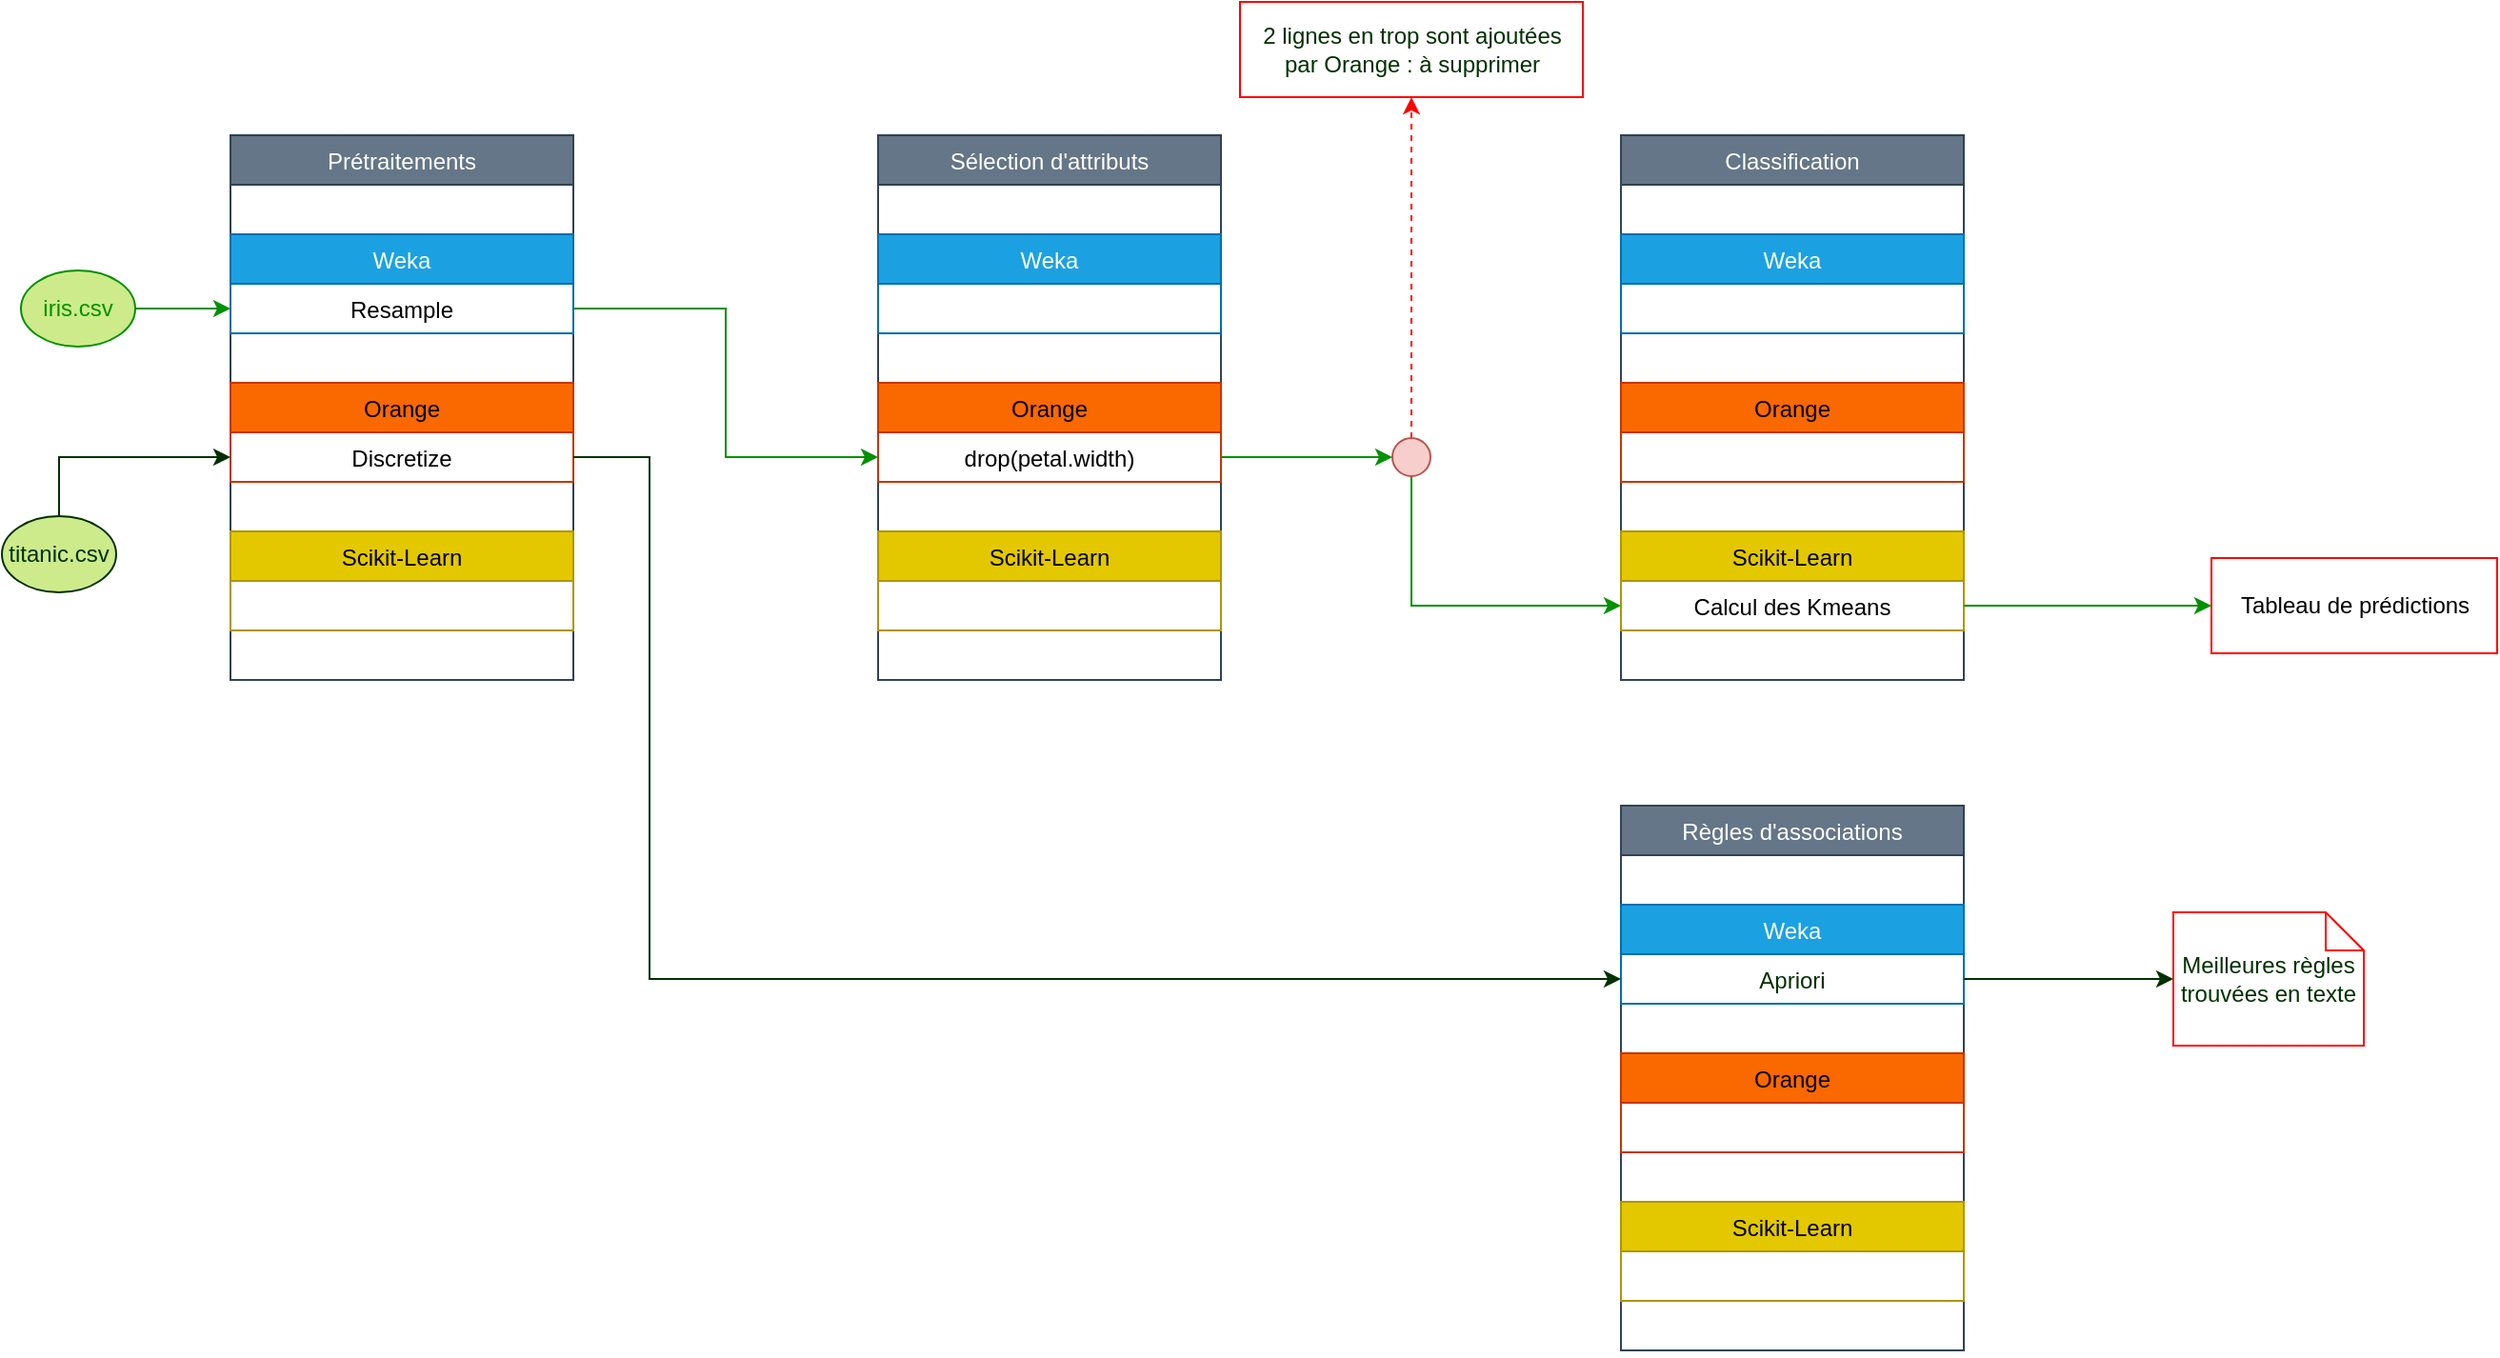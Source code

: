 <mxfile version="17.4.2" type="github">
  <diagram id="TEH-tee45DtzhIemd7Sm" name="schéma chaines de traitements">
    <mxGraphModel dx="1203" dy="815" grid="1" gridSize="10" guides="1" tooltips="1" connect="1" arrows="1" fold="1" page="1" pageScale="1" pageWidth="827" pageHeight="1169" math="0" shadow="0">
      <root>
        <mxCell id="0" />
        <mxCell id="1" parent="0" />
        <mxCell id="fqnQrnvz9RXQJ69IqJUL-1" style="edgeStyle=orthogonalEdgeStyle;rounded=0;orthogonalLoop=1;jettySize=auto;html=1;entryX=0;entryY=0.5;entryDx=0;entryDy=0;strokeColor=#009100;" edge="1" parent="1" source="fqnQrnvz9RXQJ69IqJUL-2" target="fqnQrnvz9RXQJ69IqJUL-6">
          <mxGeometry relative="1" as="geometry" />
        </mxCell>
        <mxCell id="fqnQrnvz9RXQJ69IqJUL-2" value="iris.csv" style="ellipse;whiteSpace=wrap;html=1;strokeColor=#009100;fillColor=#cdeb8b;fontColor=#009100;" vertex="1" parent="1">
          <mxGeometry x="20" y="161" width="60" height="40" as="geometry" />
        </mxCell>
        <mxCell id="fqnQrnvz9RXQJ69IqJUL-3" value="Prétraitements" style="swimlane;fontStyle=0;childLayout=stackLayout;horizontal=1;startSize=26;fillColor=#647687;horizontalStack=0;resizeParent=1;resizeParentMax=0;resizeLast=0;collapsible=1;marginBottom=0;strokeColor=#314354;fontColor=#ffffff;" vertex="1" parent="1">
          <mxGeometry x="130" y="90" width="180" height="286" as="geometry" />
        </mxCell>
        <mxCell id="fqnQrnvz9RXQJ69IqJUL-4" value=" " style="text;strokeColor=none;fillColor=none;align=left;verticalAlign=top;spacingLeft=4;spacingRight=4;overflow=hidden;rotatable=0;points=[[0,0.5],[1,0.5]];portConstraint=eastwest;" vertex="1" parent="fqnQrnvz9RXQJ69IqJUL-3">
          <mxGeometry y="26" width="180" height="26" as="geometry" />
        </mxCell>
        <mxCell id="fqnQrnvz9RXQJ69IqJUL-5" value="Weka" style="swimlane;fontStyle=0;childLayout=stackLayout;horizontal=1;startSize=26;fillColor=#1ba1e2;horizontalStack=0;resizeParent=1;resizeParentMax=0;resizeLast=0;collapsible=1;marginBottom=0;strokeColor=#006EAF;fontColor=#ffffff;" vertex="1" parent="fqnQrnvz9RXQJ69IqJUL-3">
          <mxGeometry y="52" width="180" height="52" as="geometry" />
        </mxCell>
        <mxCell id="fqnQrnvz9RXQJ69IqJUL-6" value="Resample" style="text;strokeColor=none;fillColor=none;align=center;verticalAlign=top;spacingLeft=4;spacingRight=4;overflow=hidden;rotatable=0;points=[[0,0.5],[1,0.5]];portConstraint=eastwest;" vertex="1" parent="fqnQrnvz9RXQJ69IqJUL-5">
          <mxGeometry y="26" width="180" height="26" as="geometry" />
        </mxCell>
        <mxCell id="fqnQrnvz9RXQJ69IqJUL-7" value=" " style="text;strokeColor=none;fillColor=none;align=left;verticalAlign=top;spacingLeft=4;spacingRight=4;overflow=hidden;rotatable=0;points=[[0,0.5],[1,0.5]];portConstraint=eastwest;" vertex="1" parent="fqnQrnvz9RXQJ69IqJUL-3">
          <mxGeometry y="104" width="180" height="26" as="geometry" />
        </mxCell>
        <mxCell id="fqnQrnvz9RXQJ69IqJUL-8" value="Orange" style="swimlane;fontStyle=0;childLayout=stackLayout;horizontal=1;startSize=26;fillColor=#fa6800;horizontalStack=0;resizeParent=1;resizeParentMax=0;resizeLast=0;collapsible=1;marginBottom=0;strokeColor=#C73500;fontColor=#000000;" vertex="1" parent="fqnQrnvz9RXQJ69IqJUL-3">
          <mxGeometry y="130" width="180" height="52" as="geometry" />
        </mxCell>
        <mxCell id="fqnQrnvz9RXQJ69IqJUL-9" value="Discretize" style="text;strokeColor=none;fillColor=none;align=center;verticalAlign=top;spacingLeft=4;spacingRight=4;overflow=hidden;rotatable=0;points=[[0,0.5],[1,0.5]];portConstraint=eastwest;" vertex="1" parent="fqnQrnvz9RXQJ69IqJUL-8">
          <mxGeometry y="26" width="180" height="26" as="geometry" />
        </mxCell>
        <mxCell id="fqnQrnvz9RXQJ69IqJUL-10" value=" &#xa;" style="text;strokeColor=none;fillColor=none;align=left;verticalAlign=top;spacingLeft=4;spacingRight=4;overflow=hidden;rotatable=0;points=[[0,0.5],[1,0.5]];portConstraint=eastwest;" vertex="1" parent="fqnQrnvz9RXQJ69IqJUL-3">
          <mxGeometry y="182" width="180" height="26" as="geometry" />
        </mxCell>
        <mxCell id="fqnQrnvz9RXQJ69IqJUL-11" value="Scikit-Learn" style="swimlane;fontStyle=0;childLayout=stackLayout;horizontal=1;startSize=26;fillColor=#e3c800;horizontalStack=0;resizeParent=1;resizeParentMax=0;resizeLast=0;collapsible=1;marginBottom=0;strokeColor=#B09500;fontColor=#000000;align=center;" vertex="1" parent="fqnQrnvz9RXQJ69IqJUL-3">
          <mxGeometry y="208" width="180" height="52" as="geometry" />
        </mxCell>
        <mxCell id="fqnQrnvz9RXQJ69IqJUL-12" value=" &#xa;" style="text;strokeColor=none;fillColor=none;align=left;verticalAlign=top;spacingLeft=4;spacingRight=4;overflow=hidden;rotatable=0;points=[[0,0.5],[1,0.5]];portConstraint=eastwest;" vertex="1" parent="fqnQrnvz9RXQJ69IqJUL-3">
          <mxGeometry y="260" width="180" height="26" as="geometry" />
        </mxCell>
        <mxCell id="fqnQrnvz9RXQJ69IqJUL-13" value="Sélection d&#39;attributs" style="swimlane;fontStyle=0;childLayout=stackLayout;horizontal=1;startSize=26;fillColor=#647687;horizontalStack=0;resizeParent=1;resizeParentMax=0;resizeLast=0;collapsible=1;marginBottom=0;strokeColor=#314354;fontColor=#ffffff;" vertex="1" parent="1">
          <mxGeometry x="470" y="90" width="180" height="286" as="geometry" />
        </mxCell>
        <mxCell id="fqnQrnvz9RXQJ69IqJUL-14" value=" " style="text;strokeColor=none;fillColor=none;align=left;verticalAlign=top;spacingLeft=4;spacingRight=4;overflow=hidden;rotatable=0;points=[[0,0.5],[1,0.5]];portConstraint=eastwest;" vertex="1" parent="fqnQrnvz9RXQJ69IqJUL-13">
          <mxGeometry y="26" width="180" height="26" as="geometry" />
        </mxCell>
        <mxCell id="fqnQrnvz9RXQJ69IqJUL-15" value="Weka" style="swimlane;fontStyle=0;childLayout=stackLayout;horizontal=1;startSize=26;fillColor=#1ba1e2;horizontalStack=0;resizeParent=1;resizeParentMax=0;resizeLast=0;collapsible=1;marginBottom=0;strokeColor=#006EAF;fontColor=#ffffff;" vertex="1" parent="fqnQrnvz9RXQJ69IqJUL-13">
          <mxGeometry y="52" width="180" height="52" as="geometry" />
        </mxCell>
        <mxCell id="fqnQrnvz9RXQJ69IqJUL-16" value=" " style="text;strokeColor=none;fillColor=none;align=left;verticalAlign=top;spacingLeft=4;spacingRight=4;overflow=hidden;rotatable=0;points=[[0,0.5],[1,0.5]];portConstraint=eastwest;" vertex="1" parent="fqnQrnvz9RXQJ69IqJUL-13">
          <mxGeometry y="104" width="180" height="26" as="geometry" />
        </mxCell>
        <mxCell id="fqnQrnvz9RXQJ69IqJUL-17" value="Orange" style="swimlane;fontStyle=0;childLayout=stackLayout;horizontal=1;startSize=26;fillColor=#fa6800;horizontalStack=0;resizeParent=1;resizeParentMax=0;resizeLast=0;collapsible=1;marginBottom=0;strokeColor=#C73500;fontColor=#000000;" vertex="1" parent="fqnQrnvz9RXQJ69IqJUL-13">
          <mxGeometry y="130" width="180" height="52" as="geometry" />
        </mxCell>
        <mxCell id="fqnQrnvz9RXQJ69IqJUL-18" value="drop(petal.width)" style="text;strokeColor=none;fillColor=none;align=center;verticalAlign=top;spacingLeft=4;spacingRight=4;overflow=hidden;rotatable=0;points=[[0,0.5],[1,0.5]];portConstraint=eastwest;" vertex="1" parent="fqnQrnvz9RXQJ69IqJUL-17">
          <mxGeometry y="26" width="180" height="26" as="geometry" />
        </mxCell>
        <mxCell id="fqnQrnvz9RXQJ69IqJUL-19" value=" &#xa;" style="text;strokeColor=none;fillColor=none;align=left;verticalAlign=top;spacingLeft=4;spacingRight=4;overflow=hidden;rotatable=0;points=[[0,0.5],[1,0.5]];portConstraint=eastwest;" vertex="1" parent="fqnQrnvz9RXQJ69IqJUL-13">
          <mxGeometry y="182" width="180" height="26" as="geometry" />
        </mxCell>
        <mxCell id="fqnQrnvz9RXQJ69IqJUL-20" value="Scikit-Learn" style="swimlane;fontStyle=0;childLayout=stackLayout;horizontal=1;startSize=26;fillColor=#e3c800;horizontalStack=0;resizeParent=1;resizeParentMax=0;resizeLast=0;collapsible=1;marginBottom=0;strokeColor=#B09500;fontColor=#000000;" vertex="1" parent="fqnQrnvz9RXQJ69IqJUL-13">
          <mxGeometry y="208" width="180" height="52" as="geometry" />
        </mxCell>
        <mxCell id="fqnQrnvz9RXQJ69IqJUL-21" value=" &#xa;" style="text;strokeColor=none;fillColor=none;align=left;verticalAlign=top;spacingLeft=4;spacingRight=4;overflow=hidden;rotatable=0;points=[[0,0.5],[1,0.5]];portConstraint=eastwest;" vertex="1" parent="fqnQrnvz9RXQJ69IqJUL-13">
          <mxGeometry y="260" width="180" height="26" as="geometry" />
        </mxCell>
        <mxCell id="fqnQrnvz9RXQJ69IqJUL-22" value="Classification" style="swimlane;fontStyle=0;childLayout=stackLayout;horizontal=1;startSize=26;fillColor=#647687;horizontalStack=0;resizeParent=1;resizeParentMax=0;resizeLast=0;collapsible=1;marginBottom=0;strokeColor=#314354;fontColor=#ffffff;" vertex="1" parent="1">
          <mxGeometry x="860" y="90" width="180" height="286" as="geometry" />
        </mxCell>
        <mxCell id="fqnQrnvz9RXQJ69IqJUL-23" value=" " style="text;strokeColor=none;fillColor=none;align=left;verticalAlign=top;spacingLeft=4;spacingRight=4;overflow=hidden;rotatable=0;points=[[0,0.5],[1,0.5]];portConstraint=eastwest;" vertex="1" parent="fqnQrnvz9RXQJ69IqJUL-22">
          <mxGeometry y="26" width="180" height="26" as="geometry" />
        </mxCell>
        <mxCell id="fqnQrnvz9RXQJ69IqJUL-24" value="Weka" style="swimlane;fontStyle=0;childLayout=stackLayout;horizontal=1;startSize=26;fillColor=#1ba1e2;horizontalStack=0;resizeParent=1;resizeParentMax=0;resizeLast=0;collapsible=1;marginBottom=0;strokeColor=#006EAF;fontColor=#ffffff;" vertex="1" parent="fqnQrnvz9RXQJ69IqJUL-22">
          <mxGeometry y="52" width="180" height="52" as="geometry" />
        </mxCell>
        <mxCell id="fqnQrnvz9RXQJ69IqJUL-25" value=" " style="text;strokeColor=none;fillColor=none;align=left;verticalAlign=top;spacingLeft=4;spacingRight=4;overflow=hidden;rotatable=0;points=[[0,0.5],[1,0.5]];portConstraint=eastwest;" vertex="1" parent="fqnQrnvz9RXQJ69IqJUL-22">
          <mxGeometry y="104" width="180" height="26" as="geometry" />
        </mxCell>
        <mxCell id="fqnQrnvz9RXQJ69IqJUL-26" value="Orange" style="swimlane;fontStyle=0;childLayout=stackLayout;horizontal=1;startSize=26;fillColor=#fa6800;horizontalStack=0;resizeParent=1;resizeParentMax=0;resizeLast=0;collapsible=1;marginBottom=0;strokeColor=#C73500;fontColor=#000000;" vertex="1" parent="fqnQrnvz9RXQJ69IqJUL-22">
          <mxGeometry y="130" width="180" height="52" as="geometry" />
        </mxCell>
        <mxCell id="fqnQrnvz9RXQJ69IqJUL-27" value=" &#xa;" style="text;strokeColor=none;fillColor=none;align=left;verticalAlign=top;spacingLeft=4;spacingRight=4;overflow=hidden;rotatable=0;points=[[0,0.5],[1,0.5]];portConstraint=eastwest;" vertex="1" parent="fqnQrnvz9RXQJ69IqJUL-22">
          <mxGeometry y="182" width="180" height="26" as="geometry" />
        </mxCell>
        <mxCell id="fqnQrnvz9RXQJ69IqJUL-28" value="Scikit-Learn" style="swimlane;fontStyle=0;childLayout=stackLayout;horizontal=1;startSize=26;fillColor=#e3c800;horizontalStack=0;resizeParent=1;resizeParentMax=0;resizeLast=0;collapsible=1;marginBottom=0;strokeColor=#B09500;fontColor=#000000;" vertex="1" parent="fqnQrnvz9RXQJ69IqJUL-22">
          <mxGeometry y="208" width="180" height="52" as="geometry" />
        </mxCell>
        <mxCell id="fqnQrnvz9RXQJ69IqJUL-29" value="Calcul des Kmeans" style="text;strokeColor=none;fillColor=none;align=center;verticalAlign=top;spacingLeft=4;spacingRight=4;overflow=hidden;rotatable=0;points=[[0,0.5],[1,0.5]];portConstraint=eastwest;" vertex="1" parent="fqnQrnvz9RXQJ69IqJUL-28">
          <mxGeometry y="26" width="180" height="26" as="geometry" />
        </mxCell>
        <mxCell id="fqnQrnvz9RXQJ69IqJUL-30" value=" &#xa;" style="text;strokeColor=none;fillColor=none;align=left;verticalAlign=top;spacingLeft=4;spacingRight=4;overflow=hidden;rotatable=0;points=[[0,0.5],[1,0.5]];portConstraint=eastwest;" vertex="1" parent="fqnQrnvz9RXQJ69IqJUL-22">
          <mxGeometry y="260" width="180" height="26" as="geometry" />
        </mxCell>
        <mxCell id="fqnQrnvz9RXQJ69IqJUL-31" value="Règles d&#39;associations" style="swimlane;fontStyle=0;childLayout=stackLayout;horizontal=1;startSize=26;fillColor=#647687;horizontalStack=0;resizeParent=1;resizeParentMax=0;resizeLast=0;collapsible=1;marginBottom=0;strokeColor=#314354;fontColor=#ffffff;" vertex="1" parent="1">
          <mxGeometry x="860" y="442" width="180" height="286" as="geometry" />
        </mxCell>
        <mxCell id="fqnQrnvz9RXQJ69IqJUL-32" value=" " style="text;strokeColor=none;fillColor=none;align=left;verticalAlign=top;spacingLeft=4;spacingRight=4;overflow=hidden;rotatable=0;points=[[0,0.5],[1,0.5]];portConstraint=eastwest;" vertex="1" parent="fqnQrnvz9RXQJ69IqJUL-31">
          <mxGeometry y="26" width="180" height="26" as="geometry" />
        </mxCell>
        <mxCell id="fqnQrnvz9RXQJ69IqJUL-33" value="Weka" style="swimlane;fontStyle=0;childLayout=stackLayout;horizontal=1;startSize=26;fillColor=#1ba1e2;horizontalStack=0;resizeParent=1;resizeParentMax=0;resizeLast=0;collapsible=1;marginBottom=0;strokeColor=#006EAF;fontColor=#ffffff;" vertex="1" parent="fqnQrnvz9RXQJ69IqJUL-31">
          <mxGeometry y="52" width="180" height="52" as="geometry" />
        </mxCell>
        <mxCell id="fqnQrnvz9RXQJ69IqJUL-34" value="Apriori" style="text;align=center;fontStyle=0;verticalAlign=middle;spacingLeft=3;spacingRight=3;strokeColor=none;rotatable=0;points=[[0,0.5],[1,0.5]];portConstraint=eastwest;fontColor=#003000;" vertex="1" parent="fqnQrnvz9RXQJ69IqJUL-33">
          <mxGeometry y="26" width="180" height="26" as="geometry" />
        </mxCell>
        <mxCell id="fqnQrnvz9RXQJ69IqJUL-35" value=" " style="text;strokeColor=none;fillColor=none;align=left;verticalAlign=top;spacingLeft=4;spacingRight=4;overflow=hidden;rotatable=0;points=[[0,0.5],[1,0.5]];portConstraint=eastwest;" vertex="1" parent="fqnQrnvz9RXQJ69IqJUL-31">
          <mxGeometry y="104" width="180" height="26" as="geometry" />
        </mxCell>
        <mxCell id="fqnQrnvz9RXQJ69IqJUL-36" value="Orange" style="swimlane;fontStyle=0;childLayout=stackLayout;horizontal=1;startSize=26;fillColor=#fa6800;horizontalStack=0;resizeParent=1;resizeParentMax=0;resizeLast=0;collapsible=1;marginBottom=0;strokeColor=#C73500;fontColor=#000000;" vertex="1" parent="fqnQrnvz9RXQJ69IqJUL-31">
          <mxGeometry y="130" width="180" height="52" as="geometry" />
        </mxCell>
        <mxCell id="fqnQrnvz9RXQJ69IqJUL-37" value=" &#xa;" style="text;strokeColor=none;fillColor=none;align=left;verticalAlign=top;spacingLeft=4;spacingRight=4;overflow=hidden;rotatable=0;points=[[0,0.5],[1,0.5]];portConstraint=eastwest;" vertex="1" parent="fqnQrnvz9RXQJ69IqJUL-31">
          <mxGeometry y="182" width="180" height="26" as="geometry" />
        </mxCell>
        <mxCell id="fqnQrnvz9RXQJ69IqJUL-38" value="Scikit-Learn" style="swimlane;fontStyle=0;childLayout=stackLayout;horizontal=1;startSize=26;fillColor=#e3c800;horizontalStack=0;resizeParent=1;resizeParentMax=0;resizeLast=0;collapsible=1;marginBottom=0;strokeColor=#B09500;fontColor=#000000;" vertex="1" parent="fqnQrnvz9RXQJ69IqJUL-31">
          <mxGeometry y="208" width="180" height="52" as="geometry" />
        </mxCell>
        <mxCell id="fqnQrnvz9RXQJ69IqJUL-39" value=" &#xa;" style="text;strokeColor=none;fillColor=none;align=left;verticalAlign=top;spacingLeft=4;spacingRight=4;overflow=hidden;rotatable=0;points=[[0,0.5],[1,0.5]];portConstraint=eastwest;" vertex="1" parent="fqnQrnvz9RXQJ69IqJUL-31">
          <mxGeometry y="260" width="180" height="26" as="geometry" />
        </mxCell>
        <mxCell id="fqnQrnvz9RXQJ69IqJUL-40" style="edgeStyle=orthogonalEdgeStyle;rounded=0;orthogonalLoop=1;jettySize=auto;html=1;entryX=0;entryY=0.5;entryDx=0;entryDy=0;strokeColor=#009100;" edge="1" parent="1" source="fqnQrnvz9RXQJ69IqJUL-6" target="fqnQrnvz9RXQJ69IqJUL-18">
          <mxGeometry relative="1" as="geometry">
            <mxPoint x="400" y="210" as="sourcePoint" />
          </mxGeometry>
        </mxCell>
        <mxCell id="fqnQrnvz9RXQJ69IqJUL-41" style="edgeStyle=orthogonalEdgeStyle;rounded=0;orthogonalLoop=1;jettySize=auto;html=1;strokeColor=#009100;exitX=0.5;exitY=1;exitDx=0;exitDy=0;" edge="1" parent="1" source="fqnQrnvz9RXQJ69IqJUL-51" target="fqnQrnvz9RXQJ69IqJUL-29">
          <mxGeometry relative="1" as="geometry" />
        </mxCell>
        <mxCell id="fqnQrnvz9RXQJ69IqJUL-42" value="Tableau de prédictions" style="html=1;strokeColor=#FF0000;" vertex="1" parent="1">
          <mxGeometry x="1170" y="312" width="150" height="50" as="geometry" />
        </mxCell>
        <mxCell id="fqnQrnvz9RXQJ69IqJUL-43" style="edgeStyle=orthogonalEdgeStyle;rounded=0;orthogonalLoop=1;jettySize=auto;html=1;strokeColor=#009100;" edge="1" parent="1" source="fqnQrnvz9RXQJ69IqJUL-29" target="fqnQrnvz9RXQJ69IqJUL-42">
          <mxGeometry relative="1" as="geometry" />
        </mxCell>
        <mxCell id="fqnQrnvz9RXQJ69IqJUL-44" style="edgeStyle=orthogonalEdgeStyle;rounded=0;orthogonalLoop=1;jettySize=auto;html=1;fontColor=#006600;strokeColor=#003000;fillColor=#cdeb8b;" edge="1" parent="1" source="fqnQrnvz9RXQJ69IqJUL-45" target="fqnQrnvz9RXQJ69IqJUL-9">
          <mxGeometry relative="1" as="geometry" />
        </mxCell>
        <mxCell id="fqnQrnvz9RXQJ69IqJUL-45" value="&lt;div&gt;&lt;span style=&quot;&quot;&gt;&lt;font&gt;titanic.csv&lt;/font&gt;&lt;/span&gt;&lt;/div&gt;" style="ellipse;whiteSpace=wrap;html=1;strokeColor=#003000;fillColor=#cdeb8b;labelBackgroundColor=none;fontColor=#003000;" vertex="1" parent="1">
          <mxGeometry x="10" y="290" width="60" height="40" as="geometry" />
        </mxCell>
        <mxCell id="fqnQrnvz9RXQJ69IqJUL-46" style="edgeStyle=orthogonalEdgeStyle;rounded=0;orthogonalLoop=1;jettySize=auto;html=1;entryX=0;entryY=0.75;entryDx=0;entryDy=0;fontColor=#006600;strokeColor=#003000;" edge="1" parent="1" source="fqnQrnvz9RXQJ69IqJUL-9" target="fqnQrnvz9RXQJ69IqJUL-33">
          <mxGeometry relative="1" as="geometry">
            <Array as="points">
              <mxPoint x="350" y="259" />
              <mxPoint x="350" y="533" />
            </Array>
          </mxGeometry>
        </mxCell>
        <mxCell id="fqnQrnvz9RXQJ69IqJUL-47" style="edgeStyle=orthogonalEdgeStyle;rounded=0;orthogonalLoop=1;jettySize=auto;html=1;fontColor=#003000;strokeColor=#003000;entryX=0;entryY=0.5;entryDx=0;entryDy=0;entryPerimeter=0;" edge="1" parent="1" source="fqnQrnvz9RXQJ69IqJUL-34" target="fqnQrnvz9RXQJ69IqJUL-48">
          <mxGeometry relative="1" as="geometry">
            <mxPoint x="1130" y="533" as="targetPoint" />
          </mxGeometry>
        </mxCell>
        <mxCell id="fqnQrnvz9RXQJ69IqJUL-48" value="Meilleures règles trouvées en texte" style="shape=note;size=20;whiteSpace=wrap;html=1;fontColor=#003000;strokeColor=#FF0000;" vertex="1" parent="1">
          <mxGeometry x="1150" y="498" width="100" height="70" as="geometry" />
        </mxCell>
        <mxCell id="fqnQrnvz9RXQJ69IqJUL-49" value="&lt;div&gt;2 lignes en trop sont ajoutées &lt;br&gt;&lt;/div&gt;&lt;div&gt;par Orange : à supprimer&lt;/div&gt;" style="html=1;fontColor=#003000;strokeColor=#FF0000;" vertex="1" parent="1">
          <mxGeometry x="660" y="20" width="180" height="50" as="geometry" />
        </mxCell>
        <mxCell id="fqnQrnvz9RXQJ69IqJUL-50" style="edgeStyle=orthogonalEdgeStyle;rounded=0;orthogonalLoop=1;jettySize=auto;html=1;entryX=0.5;entryY=1;entryDx=0;entryDy=0;fontColor=#003000;strokeColor=#FF0000;dashed=1;" edge="1" parent="1" source="fqnQrnvz9RXQJ69IqJUL-51" target="fqnQrnvz9RXQJ69IqJUL-49">
          <mxGeometry relative="1" as="geometry" />
        </mxCell>
        <mxCell id="fqnQrnvz9RXQJ69IqJUL-51" value="" style="ellipse;whiteSpace=wrap;html=1;aspect=fixed;strokeColor=#b85450;fillColor=#f8cecc;" vertex="1" parent="1">
          <mxGeometry x="740" y="249" width="20" height="20" as="geometry" />
        </mxCell>
        <mxCell id="fqnQrnvz9RXQJ69IqJUL-52" style="edgeStyle=orthogonalEdgeStyle;rounded=0;orthogonalLoop=1;jettySize=auto;html=1;entryX=0;entryY=0.5;entryDx=0;entryDy=0;fontColor=#003000;strokeColor=#009100;" edge="1" parent="1" source="fqnQrnvz9RXQJ69IqJUL-18" target="fqnQrnvz9RXQJ69IqJUL-51">
          <mxGeometry relative="1" as="geometry" />
        </mxCell>
      </root>
    </mxGraphModel>
  </diagram>
</mxfile>
